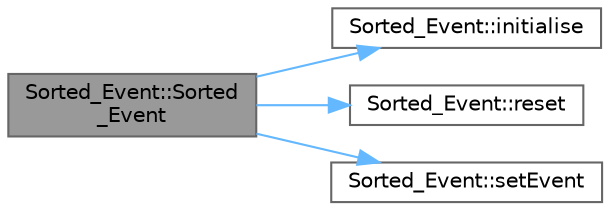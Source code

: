 digraph "Sorted_Event::Sorted_Event"
{
 // LATEX_PDF_SIZE
  bgcolor="transparent";
  edge [fontname=Helvetica,fontsize=10,labelfontname=Helvetica,labelfontsize=10];
  node [fontname=Helvetica,fontsize=10,shape=box,height=0.2,width=0.4];
  rankdir="LR";
  Node1 [id="Node000001",label="Sorted_Event::Sorted\l_Event",height=0.2,width=0.4,color="gray40", fillcolor="grey60", style="filled", fontcolor="black",tooltip=" "];
  Node1 -> Node2 [id="edge1_Node000001_Node000002",color="steelblue1",style="solid",tooltip=" "];
  Node2 [id="Node000002",label="Sorted_Event::initialise",height=0.2,width=0.4,color="grey40", fillcolor="white", style="filled",URL="$class_sorted___event.html#afc0b469d164d06c59dd19b580202ac2b",tooltip=" "];
  Node1 -> Node3 [id="edge2_Node000001_Node000003",color="steelblue1",style="solid",tooltip=" "];
  Node3 [id="Node000003",label="Sorted_Event::reset",height=0.2,width=0.4,color="grey40", fillcolor="white", style="filled",URL="$class_sorted___event.html#a9d502b0a90b38c3a02d1d12e19818231",tooltip=" "];
  Node1 -> Node4 [id="edge3_Node000001_Node000004",color="steelblue1",style="solid",tooltip=" "];
  Node4 [id="Node000004",label="Sorted_Event::setEvent",height=0.2,width=0.4,color="grey40", fillcolor="white", style="filled",URL="$class_sorted___event.html#a41583bc5f5ebbc8a5ba5d879ae7717a6",tooltip=" "];
}
